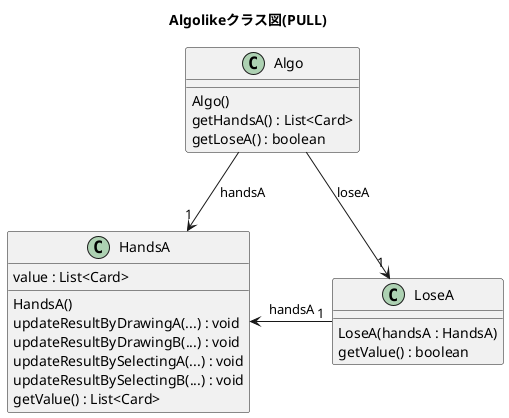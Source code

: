 @startuml
title Algolikeクラス図(PULL)
class Algo{
    Algo()
    getHandsA() : List<Card>
    getLoseA() : boolean
}
class HandsA{
    value : List<Card>
    HandsA()
    updateResultByDrawingA(...) : void
    updateResultByDrawingB(...) : void
    updateResultBySelectingA(...) : void
    updateResultBySelectingB(...) : void
    getValue() : List<Card>
}
class LoseA{
    LoseA(handsA : HandsA)
    getValue() : boolean
}
Algo -->"1" HandsA :handsA
Algo -->"1" LoseA  :loseA
HandsA <-"1" LoseA : handsA

@enduml
